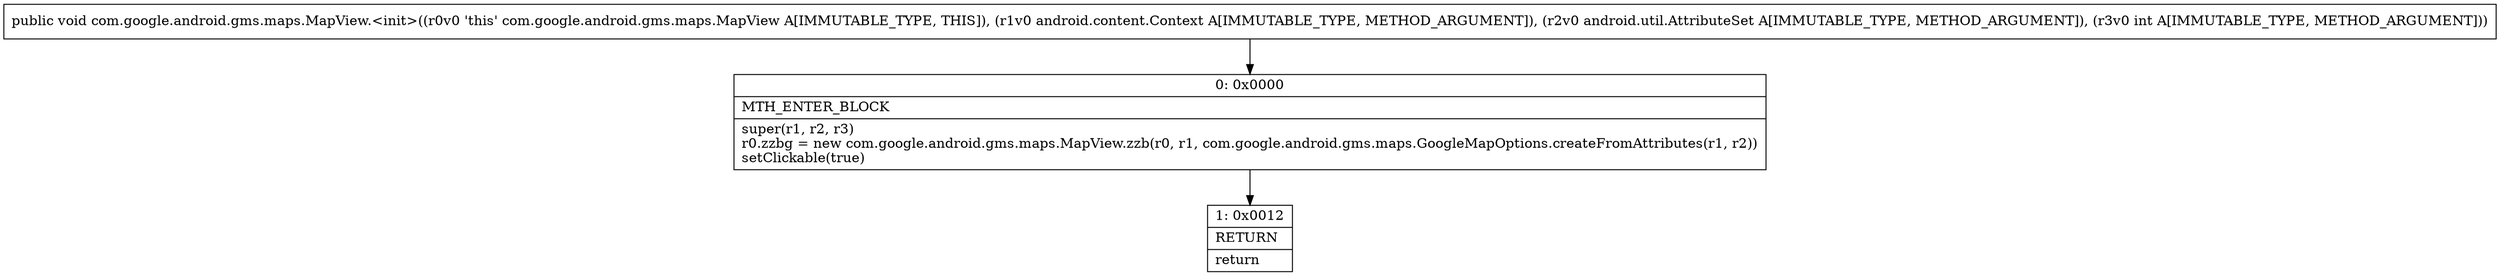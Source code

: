 digraph "CFG forcom.google.android.gms.maps.MapView.\<init\>(Landroid\/content\/Context;Landroid\/util\/AttributeSet;I)V" {
Node_0 [shape=record,label="{0\:\ 0x0000|MTH_ENTER_BLOCK\l|super(r1, r2, r3)\lr0.zzbg = new com.google.android.gms.maps.MapView.zzb(r0, r1, com.google.android.gms.maps.GoogleMapOptions.createFromAttributes(r1, r2))\lsetClickable(true)\l}"];
Node_1 [shape=record,label="{1\:\ 0x0012|RETURN\l|return\l}"];
MethodNode[shape=record,label="{public void com.google.android.gms.maps.MapView.\<init\>((r0v0 'this' com.google.android.gms.maps.MapView A[IMMUTABLE_TYPE, THIS]), (r1v0 android.content.Context A[IMMUTABLE_TYPE, METHOD_ARGUMENT]), (r2v0 android.util.AttributeSet A[IMMUTABLE_TYPE, METHOD_ARGUMENT]), (r3v0 int A[IMMUTABLE_TYPE, METHOD_ARGUMENT])) }"];
MethodNode -> Node_0;
Node_0 -> Node_1;
}

